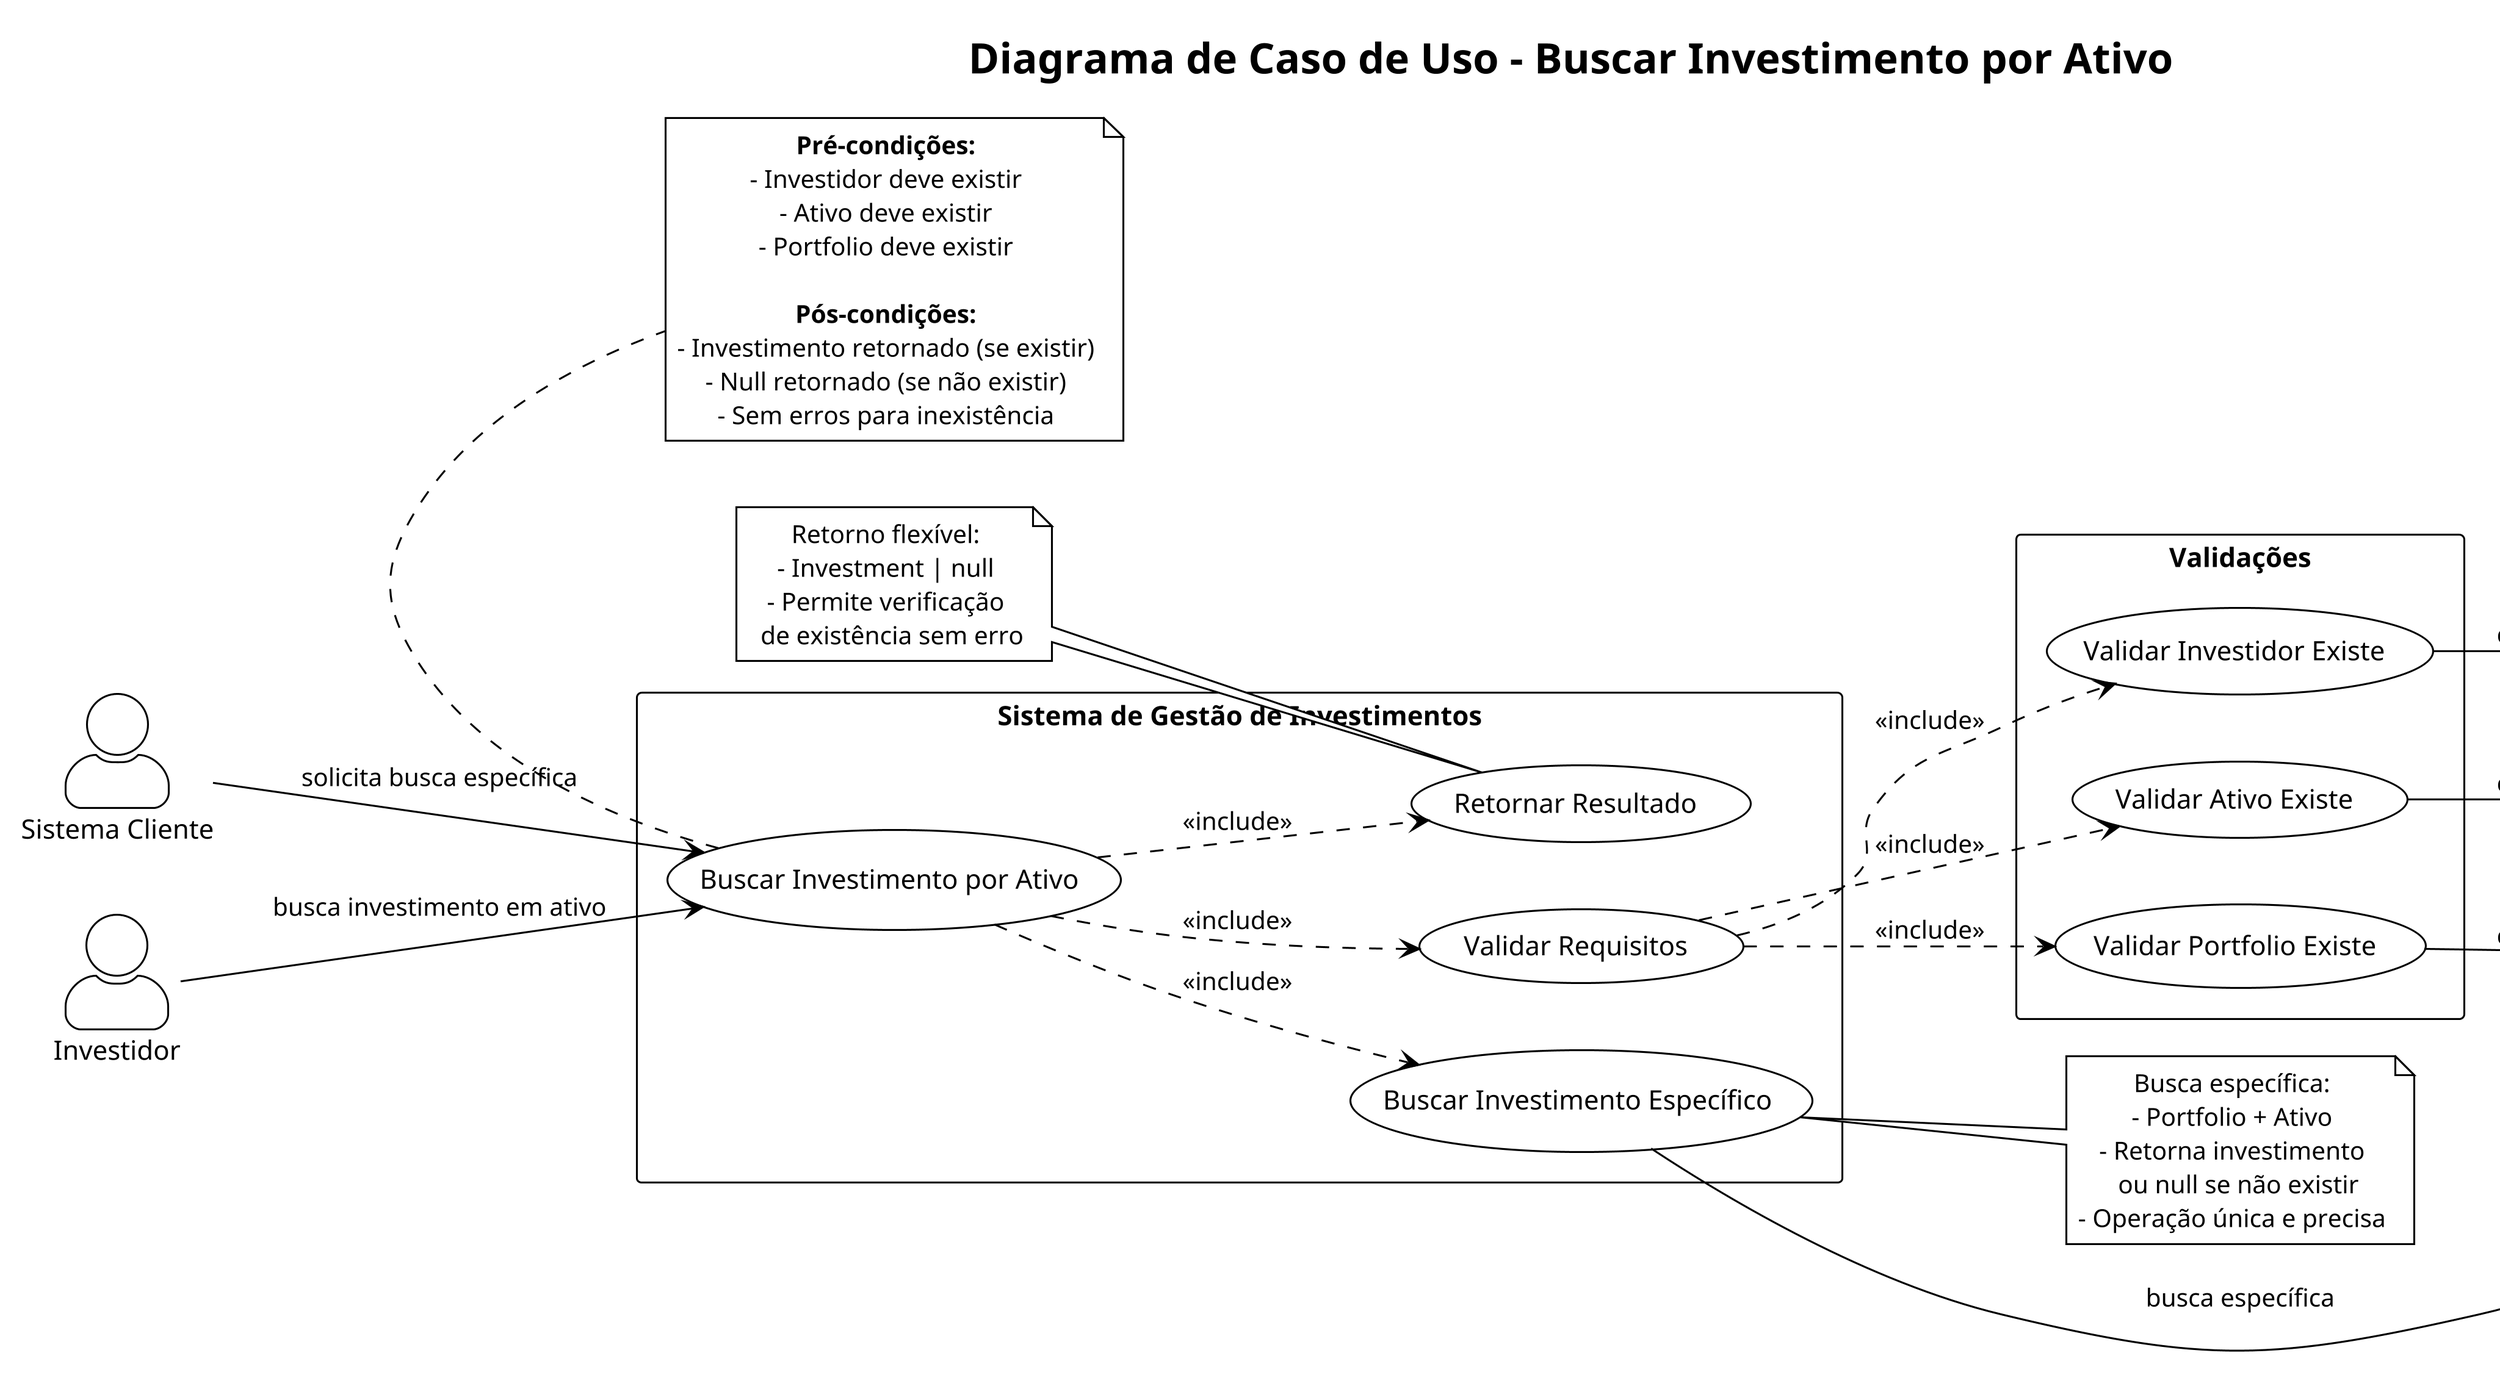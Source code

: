 @startuml Caso de Uso - Buscar Investimento por Ativo
!theme plain
skinparam dpi 300
skinparam actorStyle awesome
skinparam packageStyle rectangle
skinparam backgroundColor white
skinparam defaultTextAlignment center
left to right direction

title Diagrama de Caso de Uso - Buscar Investimento por Ativo

actor "Sistema Cliente" as Client
actor "Investidor" as Investor

package "Sistema de Gestão de Investimentos" {
    usecase "Buscar Investimento por Ativo" as UC1
    usecase "Validar Requisitos" as UC2
    usecase "Buscar Investimento Específico" as UC3
    usecase "Retornar Resultado" as UC4
}

package "Validações" {
    usecase "Validar Investidor Existe" as V1
    usecase "Validar Ativo Existe" as V2
    usecase "Validar Portfolio Existe" as V3
}

package "Repositório" {
    usecase "Buscar Investidor por ID" as R1
    usecase "Buscar Ativo por ID" as R2
    usecase "Buscar Portfolio por Investidor" as R3
    usecase "Buscar por Portfolio e Ativo" as R4
}

Client --> UC1 : solicita busca específica
Investor --> UC1 : busca investimento em ativo

UC1 ..> UC2 : <<include>>
UC1 ..> UC3 : <<include>>
UC1 ..> UC4 : <<include>>

UC2 ..> V1 : <<include>>
UC2 ..> V2 : <<include>>
UC2 ..> V3 : <<include>>

V1 --> R1 : consulta
V2 --> R2 : consulta
V3 --> R3 : consulta
UC3 --> R4 : busca específica

note right of UC3
  Busca específica:
  - Portfolio + Ativo
  - Retorna investimento
    ou null se não existir
  - Operação única e precisa
end note

note bottom of UC1
  **Pré-condições:**
  - Investidor deve existir
  - Ativo deve existir
  - Portfolio deve existir
  
  **Pós-condições:**
  - Investimento retornado (se existir)
  - Null retornado (se não existir)
  - Sem erros para inexistência
end note

note left of UC4
  Retorno flexível:
  - Investment | null
  - Permite verificação
    de existência sem erro
end note

@enduml